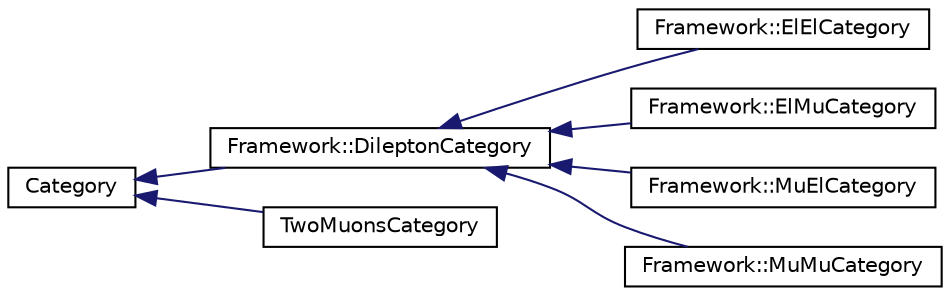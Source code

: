 digraph "Graphical Class Hierarchy"
{
  edge [fontname="Helvetica",fontsize="10",labelfontname="Helvetica",labelfontsize="10"];
  node [fontname="Helvetica",fontsize="10",shape=record];
  rankdir="LR";
  Node1 [label="Category",height=0.2,width=0.4,color="black", fillcolor="white", style="filled",URL="$classCategory.html"];
  Node1 -> Node2 [dir="back",color="midnightblue",fontsize="10",style="solid",fontname="Helvetica"];
  Node2 [label="Framework::DileptonCategory",height=0.2,width=0.4,color="black", fillcolor="white", style="filled",URL="$classFramework_1_1DileptonCategory.html"];
  Node2 -> Node3 [dir="back",color="midnightblue",fontsize="10",style="solid",fontname="Helvetica"];
  Node3 [label="Framework::ElElCategory",height=0.2,width=0.4,color="black", fillcolor="white", style="filled",URL="$classFramework_1_1ElElCategory.html"];
  Node2 -> Node4 [dir="back",color="midnightblue",fontsize="10",style="solid",fontname="Helvetica"];
  Node4 [label="Framework::ElMuCategory",height=0.2,width=0.4,color="black", fillcolor="white", style="filled",URL="$classFramework_1_1ElMuCategory.html"];
  Node2 -> Node5 [dir="back",color="midnightblue",fontsize="10",style="solid",fontname="Helvetica"];
  Node5 [label="Framework::MuElCategory",height=0.2,width=0.4,color="black", fillcolor="white", style="filled",URL="$classFramework_1_1MuElCategory.html"];
  Node2 -> Node6 [dir="back",color="midnightblue",fontsize="10",style="solid",fontname="Helvetica"];
  Node6 [label="Framework::MuMuCategory",height=0.2,width=0.4,color="black", fillcolor="white", style="filled",URL="$classFramework_1_1MuMuCategory.html"];
  Node1 -> Node7 [dir="back",color="midnightblue",fontsize="10",style="solid",fontname="Helvetica"];
  Node7 [label="TwoMuonsCategory",height=0.2,width=0.4,color="black", fillcolor="white", style="filled",URL="$classTwoMuonsCategory.html"];
}
